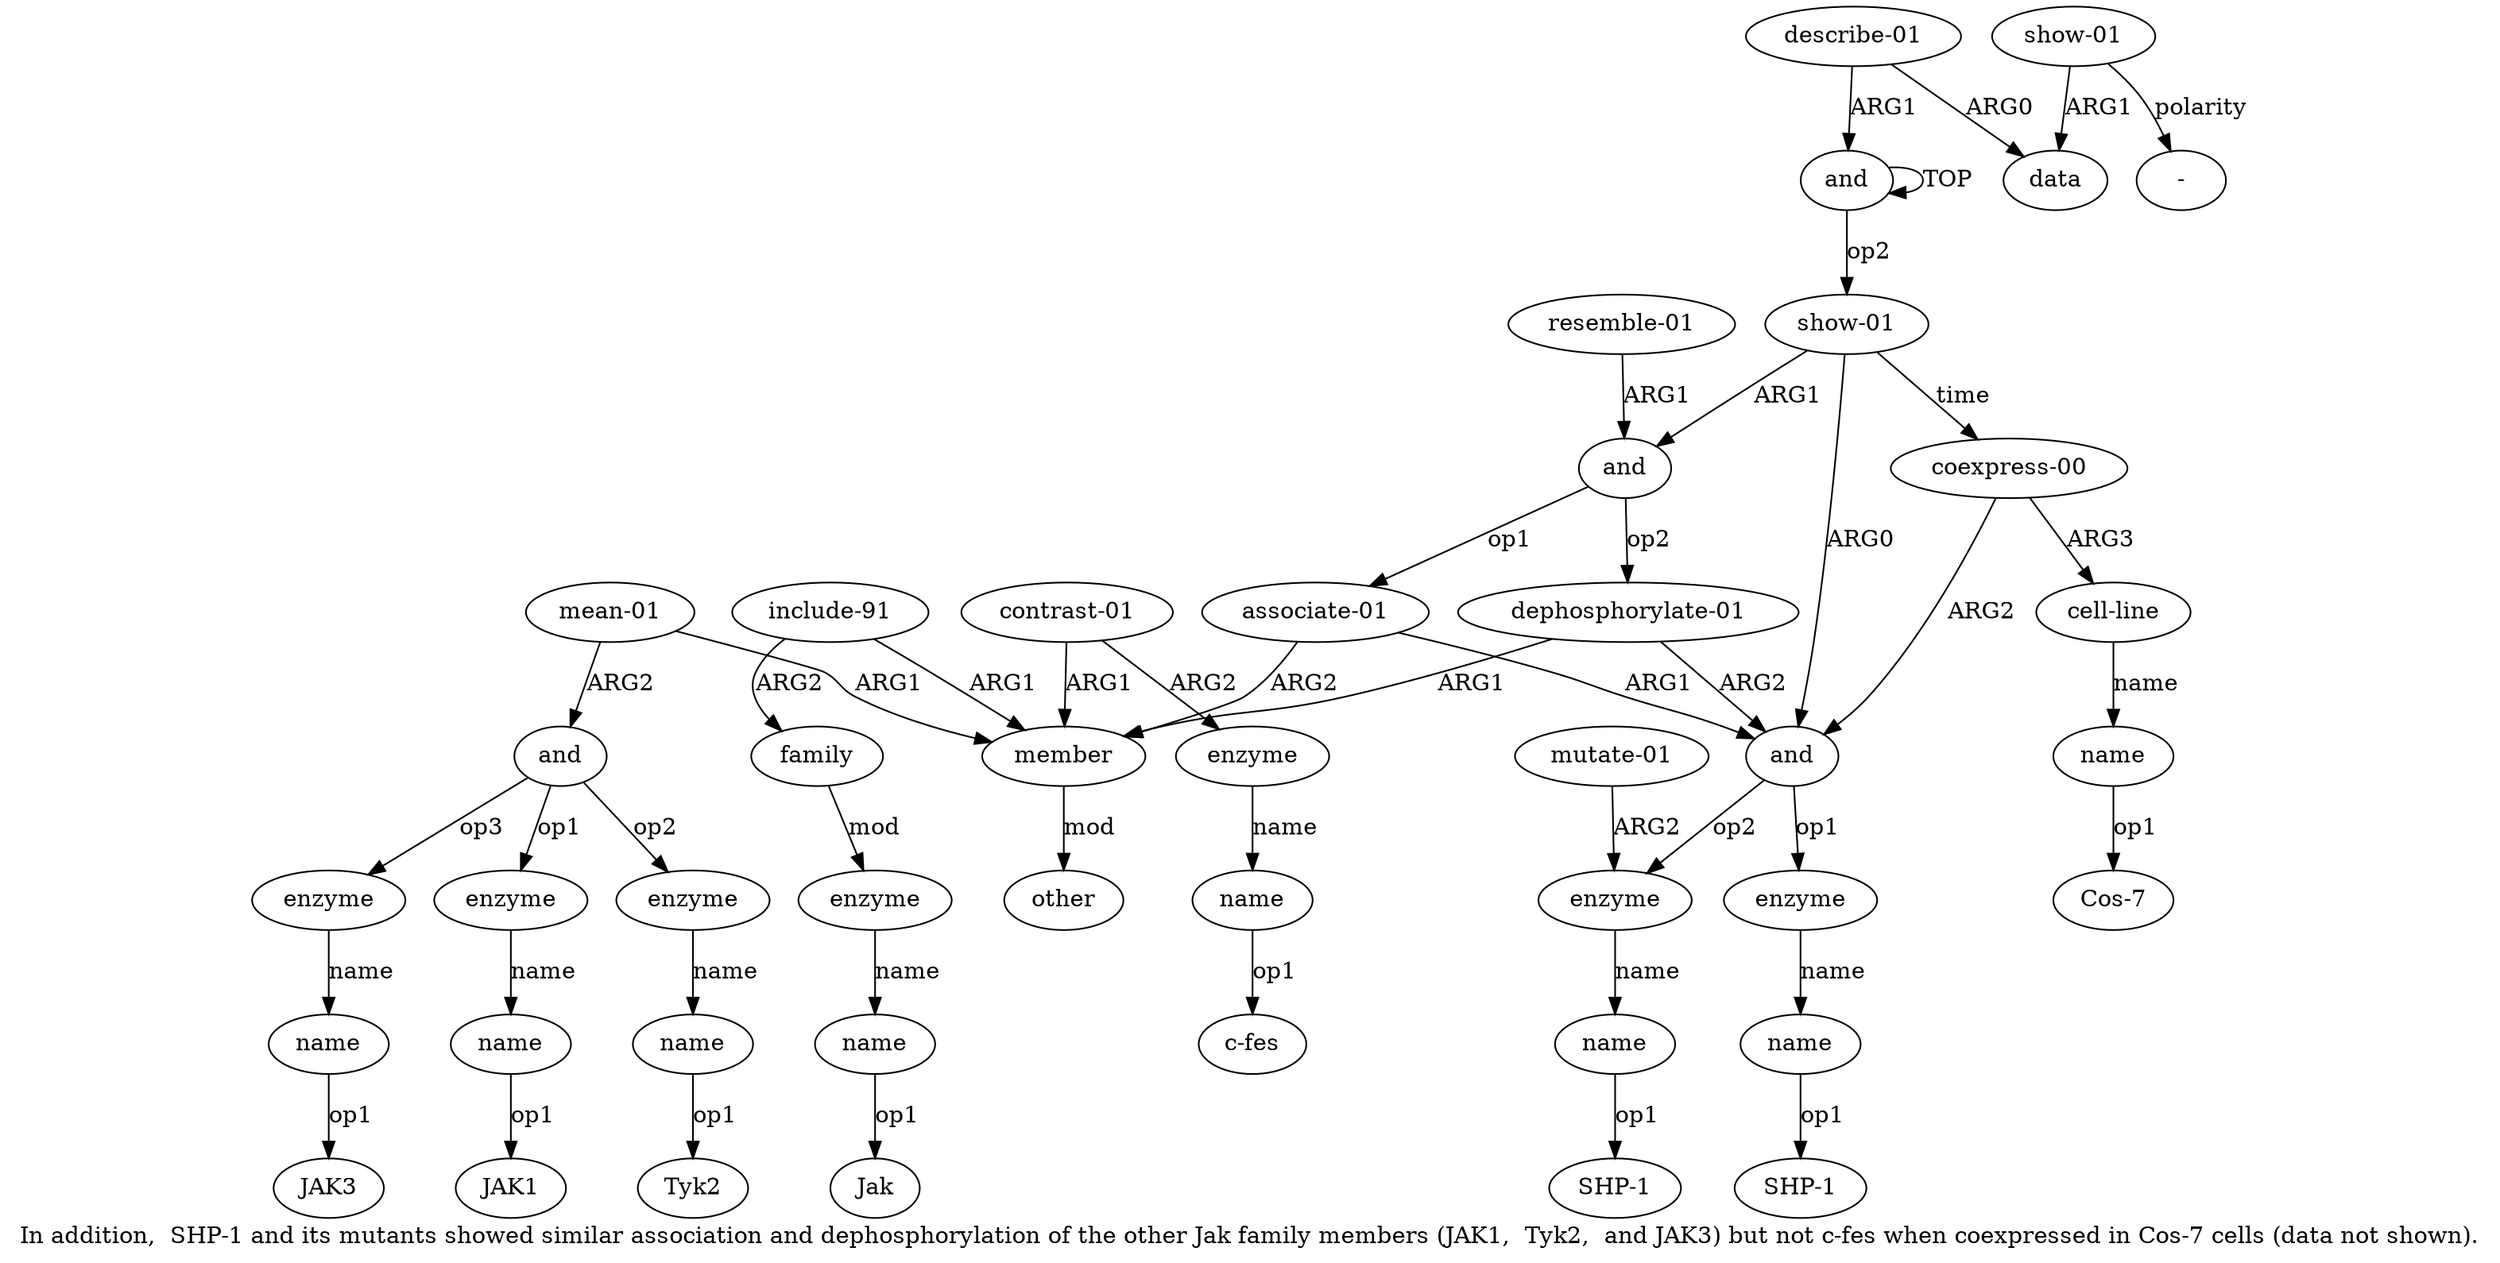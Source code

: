digraph  {
	graph [label="In addition,  SHP-1 and its mutants showed similar association and dephosphorylation of the other Jak family members (JAK1,  Tyk2,  \
and JAK3) but not c-fes when coexpressed in Cos-7 cells (data not shown)."];
	node [label="\N"];
	a20	 [color=black,
		gold_ind=20,
		gold_label="contrast-01",
		label="contrast-01",
		test_ind=20,
		test_label="contrast-01"];
	a21	 [color=black,
		gold_ind=21,
		gold_label=enzyme,
		label=enzyme,
		test_ind=21,
		test_label=enzyme];
	a20 -> a21 [key=0,
	color=black,
	gold_label=ARG2,
	label=ARG2,
	test_label=ARG2];
a10 [color=black,
	gold_ind=10,
	gold_label=member,
	label=member,
	test_ind=10,
	test_label=member];
a20 -> a10 [key=0,
color=black,
gold_label=ARG1,
label=ARG1,
test_label=ARG1];
a22 [color=black,
gold_ind=22,
gold_label=name,
label=name,
test_ind=22,
test_label=name];
a21 -> a22 [key=0,
color=black,
gold_label=name,
label=name,
test_label=name];
"a22 c-fes" [color=black,
gold_ind=-1,
gold_label="c-fes",
label="c-fes",
test_ind=-1,
test_label="c-fes"];
a22 -> "a22 c-fes" [key=0,
color=black,
gold_label=op1,
label=op1,
test_label=op1];
a23 [color=black,
gold_ind=23,
gold_label="include-91",
label="include-91",
test_ind=23,
test_label="include-91"];
a24 [color=black,
gold_ind=24,
gold_label=family,
label=family,
test_ind=24,
test_label=family];
a23 -> a24 [key=0,
color=black,
gold_label=ARG2,
label=ARG2,
test_label=ARG2];
a23 -> a10 [key=0,
color=black,
gold_label=ARG1,
label=ARG1,
test_label=ARG1];
a25 [color=black,
gold_ind=25,
gold_label=enzyme,
label=enzyme,
test_ind=25,
test_label=enzyme];
a24 -> a25 [key=0,
color=black,
gold_label=mod,
label=mod,
test_label=mod];
a26 [color=black,
gold_ind=26,
gold_label=name,
label=name,
test_ind=26,
test_label=name];
a25 -> a26 [key=0,
color=black,
gold_label=name,
label=name,
test_label=name];
"a26 Jak" [color=black,
gold_ind=-1,
gold_label=Jak,
label=Jak,
test_ind=-1,
test_label=Jak];
a26 -> "a26 Jak" [key=0,
color=black,
gold_label=op1,
label=op1,
test_label=op1];
a27 [color=black,
gold_ind=27,
gold_label="dephosphorylate-01",
label="dephosphorylate-01",
test_ind=27,
test_label="dephosphorylate-01"];
a27 -> a10 [key=0,
color=black,
gold_label=ARG1,
label=ARG1,
test_label=ARG1];
a2 [color=black,
gold_ind=2,
gold_label=and,
label=and,
test_ind=2,
test_label=and];
a27 -> a2 [key=0,
color=black,
gold_label=ARG2,
label=ARG2,
test_label=ARG2];
a28 [color=black,
gold_ind=28,
gold_label="resemble-01",
label="resemble-01",
test_ind=28,
test_label="resemble-01"];
a8 [color=black,
gold_ind=8,
gold_label=and,
label=and,
test_ind=8,
test_label=and];
a28 -> a8 [key=0,
color=black,
gold_label=ARG1,
label=ARG1,
test_label=ARG1];
a29 [color=black,
gold_ind=29,
gold_label="coexpress-00",
label="coexpress-00",
test_ind=29,
test_label="coexpress-00"];
a30 [color=black,
gold_ind=30,
gold_label="cell-line",
label="cell-line",
test_ind=30,
test_label="cell-line"];
a29 -> a30 [key=0,
color=black,
gold_label=ARG3,
label=ARG3,
test_label=ARG3];
a29 -> a2 [key=0,
color=black,
gold_label=ARG2,
label=ARG2,
test_label=ARG2];
a31 [color=black,
gold_ind=31,
gold_label=name,
label=name,
test_ind=31,
test_label=name];
"a31 Cos-7" [color=black,
gold_ind=-1,
gold_label="Cos-7",
label="Cos-7",
test_ind=-1,
test_label="Cos-7"];
a31 -> "a31 Cos-7" [key=0,
color=black,
gold_label=op1,
label=op1,
test_label=op1];
a30 -> a31 [key=0,
color=black,
gold_label=name,
label=name,
test_label=name];
a33 [color=black,
gold_ind=33,
gold_label=data,
label=data,
test_ind=33,
test_label=data];
a34 [color=black,
gold_ind=34,
gold_label="show-01",
label="show-01",
test_ind=34,
test_label="show-01"];
a34 -> a33 [key=0,
color=black,
gold_label=ARG1,
label=ARG1,
test_label=ARG1];
"a34 -" [color=black,
gold_ind=-1,
gold_label="-",
label="-",
test_ind=-1,
test_label="-"];
a34 -> "a34 -" [key=0,
color=black,
gold_label=polarity,
label=polarity,
test_label=polarity];
"a4 SHP-1" [color=black,
gold_ind=-1,
gold_label="SHP-1",
label="SHP-1",
test_ind=-1,
test_label="SHP-1"];
a32 [color=black,
gold_ind=32,
gold_label="describe-01",
label="describe-01",
test_ind=32,
test_label="describe-01"];
a32 -> a33 [key=0,
color=black,
gold_label=ARG0,
label=ARG0,
test_label=ARG0];
a0 [color=black,
gold_ind=0,
gold_label=and,
label=and,
test_ind=0,
test_label=and];
a32 -> a0 [key=0,
color=black,
gold_label=ARG1,
label=ARG1,
test_label=ARG1];
a15 [color=black,
gold_ind=15,
gold_label=name,
label=name,
test_ind=15,
test_label=name];
"a15 JAK1" [color=black,
gold_ind=-1,
gold_label=JAK1,
label=JAK1,
test_ind=-1,
test_label=JAK1];
a15 -> "a15 JAK1" [key=0,
color=black,
gold_label=op1,
label=op1,
test_label=op1];
a14 [color=black,
gold_ind=14,
gold_label=enzyme,
label=enzyme,
test_ind=14,
test_label=enzyme];
a14 -> a15 [key=0,
color=black,
gold_label=name,
label=name,
test_label=name];
a17 [color=black,
gold_ind=17,
gold_label=name,
label=name,
test_ind=17,
test_label=name];
"a17 Tyk2" [color=black,
gold_ind=-1,
gold_label=Tyk2,
label=Tyk2,
test_ind=-1,
test_label=Tyk2];
a17 -> "a17 Tyk2" [key=0,
color=black,
gold_label=op1,
label=op1,
test_label=op1];
a16 [color=black,
gold_ind=16,
gold_label=enzyme,
label=enzyme,
test_ind=16,
test_label=enzyme];
a16 -> a17 [key=0,
color=black,
gold_label=name,
label=name,
test_label=name];
a11 [color=black,
gold_ind=11,
gold_label=other,
label=other,
test_ind=11,
test_label=other];
a10 -> a11 [key=0,
color=black,
gold_label=mod,
label=mod,
test_label=mod];
a13 [color=black,
gold_ind=13,
gold_label=and,
label=and,
test_ind=13,
test_label=and];
a13 -> a14 [key=0,
color=black,
gold_label=op1,
label=op1,
test_label=op1];
a13 -> a16 [key=0,
color=black,
gold_label=op2,
label=op2,
test_label=op2];
a18 [color=black,
gold_ind=18,
gold_label=enzyme,
label=enzyme,
test_ind=18,
test_label=enzyme];
a13 -> a18 [key=0,
color=black,
gold_label=op3,
label=op3,
test_label=op3];
a12 [color=black,
gold_ind=12,
gold_label="mean-01",
label="mean-01",
test_ind=12,
test_label="mean-01"];
a12 -> a10 [key=0,
color=black,
gold_label=ARG1,
label=ARG1,
test_label=ARG1];
a12 -> a13 [key=0,
color=black,
gold_label=ARG2,
label=ARG2,
test_label=ARG2];
a19 [color=black,
gold_ind=19,
gold_label=name,
label=name,
test_ind=19,
test_label=name];
"a19 JAK3" [color=black,
gold_ind=-1,
gold_label=JAK3,
label=JAK3,
test_ind=-1,
test_label=JAK3];
a19 -> "a19 JAK3" [key=0,
color=black,
gold_label=op1,
label=op1,
test_label=op1];
a18 -> a19 [key=0,
color=black,
gold_label=name,
label=name,
test_label=name];
a1 [color=black,
gold_ind=1,
gold_label="show-01",
label="show-01",
test_ind=1,
test_label="show-01"];
a1 -> a29 [key=0,
color=black,
gold_label=time,
label=time,
test_label=time];
a1 -> a2 [key=0,
color=black,
gold_label=ARG0,
label=ARG0,
test_label=ARG0];
a1 -> a8 [key=0,
color=black,
gold_label=ARG1,
label=ARG1,
test_label=ARG1];
a0 -> a1 [key=0,
color=black,
gold_label=op2,
label=op2,
test_label=op2];
a0 -> a0 [key=0,
color=black,
gold_label=TOP,
label=TOP,
test_label=TOP];
a3 [color=black,
gold_ind=3,
gold_label=enzyme,
label=enzyme,
test_ind=3,
test_label=enzyme];
a4 [color=black,
gold_ind=4,
gold_label=name,
label=name,
test_ind=4,
test_label=name];
a3 -> a4 [key=0,
color=black,
gold_label=name,
label=name,
test_label=name];
a2 -> a3 [key=0,
color=black,
gold_label=op1,
label=op1,
test_label=op1];
a5 [color=black,
gold_ind=5,
gold_label=enzyme,
label=enzyme,
test_ind=5,
test_label=enzyme];
a2 -> a5 [key=0,
color=black,
gold_label=op2,
label=op2,
test_label=op2];
a6 [color=black,
gold_ind=6,
gold_label=name,
label=name,
test_ind=6,
test_label=name];
a5 -> a6 [key=0,
color=black,
gold_label=name,
label=name,
test_label=name];
a4 -> "a4 SHP-1" [key=0,
color=black,
gold_label=op1,
label=op1,
test_label=op1];
a7 [color=black,
gold_ind=7,
gold_label="mutate-01",
label="mutate-01",
test_ind=7,
test_label="mutate-01"];
a7 -> a5 [key=0,
color=black,
gold_label=ARG2,
label=ARG2,
test_label=ARG2];
"a6 SHP-1" [color=black,
gold_ind=-1,
gold_label="SHP-1",
label="SHP-1",
test_ind=-1,
test_label="SHP-1"];
a6 -> "a6 SHP-1" [key=0,
color=black,
gold_label=op1,
label=op1,
test_label=op1];
a9 [color=black,
gold_ind=9,
gold_label="associate-01",
label="associate-01",
test_ind=9,
test_label="associate-01"];
a9 -> a10 [key=0,
color=black,
gold_label=ARG2,
label=ARG2,
test_label=ARG2];
a9 -> a2 [key=0,
color=black,
gold_label=ARG1,
label=ARG1,
test_label=ARG1];
a8 -> a27 [key=0,
color=black,
gold_label=op2,
label=op2,
test_label=op2];
a8 -> a9 [key=0,
color=black,
gold_label=op1,
label=op1,
test_label=op1];
}
